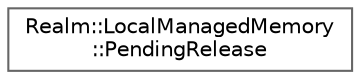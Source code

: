 digraph "Graphical Class Hierarchy"
{
 // LATEX_PDF_SIZE
  bgcolor="transparent";
  edge [fontname=Helvetica,fontsize=10,labelfontname=Helvetica,labelfontsize=10];
  node [fontname=Helvetica,fontsize=10,shape=box,height=0.2,width=0.4];
  rankdir="LR";
  Node0 [id="Node000000",label="Realm::LocalManagedMemory\l::PendingRelease",height=0.2,width=0.4,color="grey40", fillcolor="white", style="filled",URL="$structRealm_1_1LocalManagedMemory_1_1PendingRelease.html",tooltip=" "];
}

